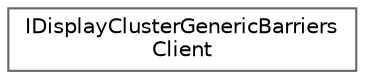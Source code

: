 digraph "Graphical Class Hierarchy"
{
 // INTERACTIVE_SVG=YES
 // LATEX_PDF_SIZE
  bgcolor="transparent";
  edge [fontname=Helvetica,fontsize=10,labelfontname=Helvetica,labelfontsize=10];
  node [fontname=Helvetica,fontsize=10,shape=box,height=0.2,width=0.4];
  rankdir="LR";
  Node0 [id="Node000000",label="IDisplayClusterGenericBarriers\lClient",height=0.2,width=0.4,color="grey40", fillcolor="white", style="filled",URL="$dd/de2/classIDisplayClusterGenericBarriersClient.html",tooltip="Generic barriers client interface."];
}
